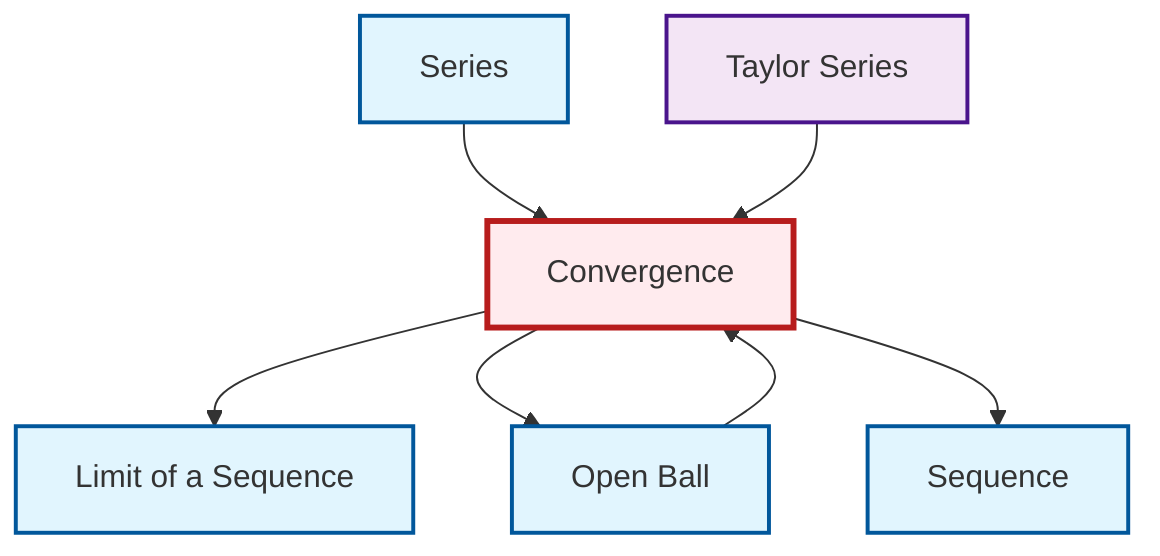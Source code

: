 graph TD
    classDef definition fill:#e1f5fe,stroke:#01579b,stroke-width:2px
    classDef theorem fill:#f3e5f5,stroke:#4a148c,stroke-width:2px
    classDef axiom fill:#fff3e0,stroke:#e65100,stroke-width:2px
    classDef example fill:#e8f5e9,stroke:#1b5e20,stroke-width:2px
    classDef current fill:#ffebee,stroke:#b71c1c,stroke-width:3px
    def-limit["Limit of a Sequence"]:::definition
    thm-taylor-series["Taylor Series"]:::theorem
    def-convergence["Convergence"]:::definition
    def-open-ball["Open Ball"]:::definition
    def-sequence["Sequence"]:::definition
    def-series["Series"]:::definition
    def-series --> def-convergence
    def-convergence --> def-limit
    thm-taylor-series --> def-convergence
    def-convergence --> def-open-ball
    def-convergence --> def-sequence
    def-open-ball --> def-convergence
    class def-convergence current